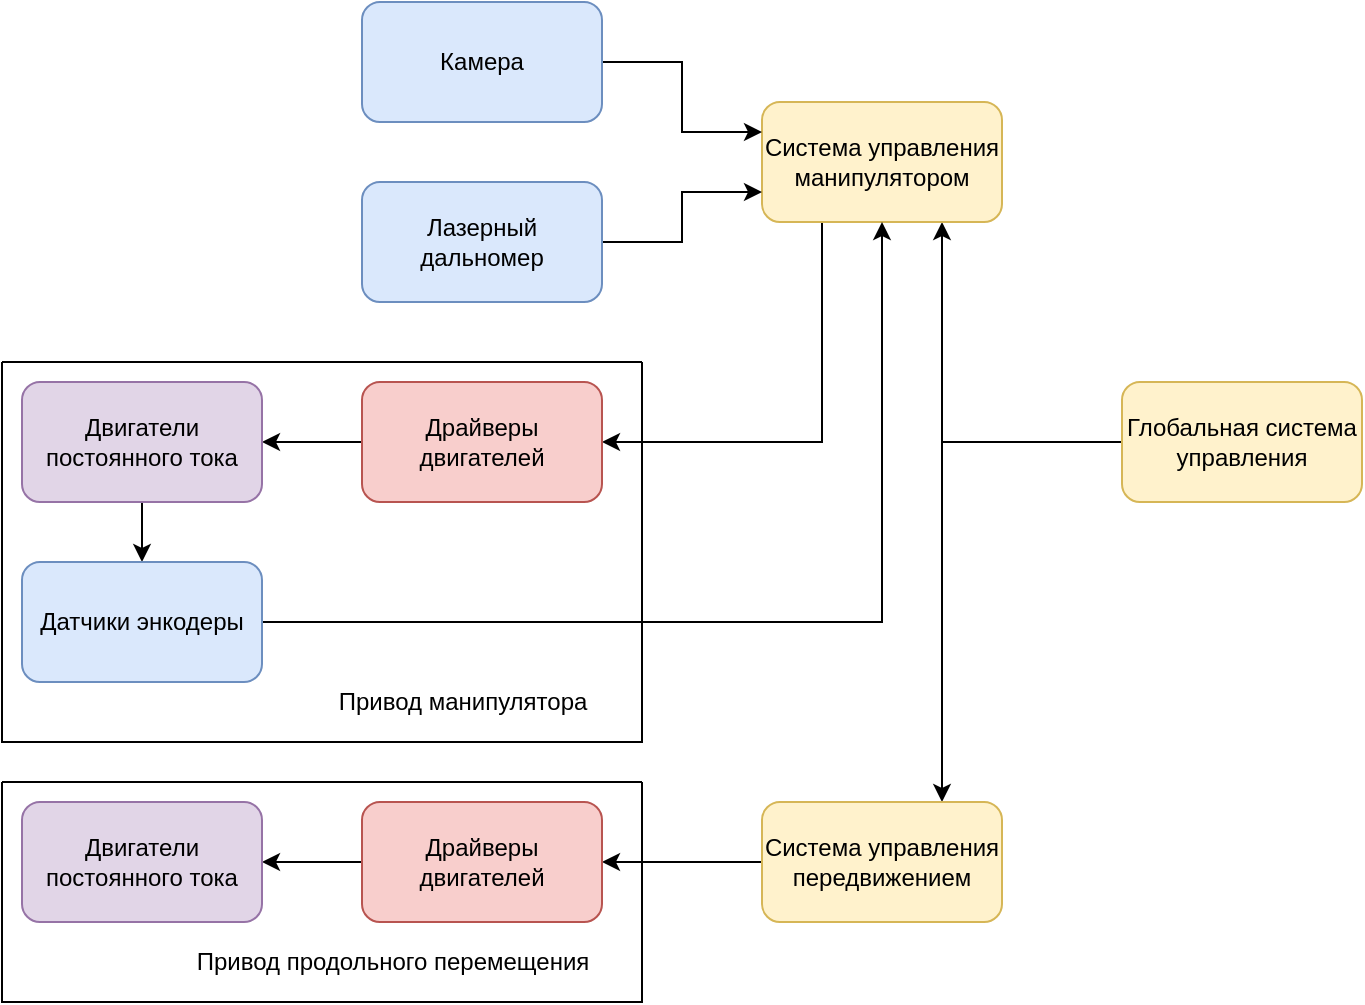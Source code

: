 <mxfile version="17.1.2" type="github">
  <diagram id="fKbLDI4m6s5YDFdav7tx" name="Page-1">
    <mxGraphModel dx="1038" dy="551" grid="1" gridSize="10" guides="1" tooltips="1" connect="1" arrows="1" fold="1" page="1" pageScale="1" pageWidth="827" pageHeight="1169" math="0" shadow="0">
      <root>
        <mxCell id="0" />
        <mxCell id="1" parent="0" />
        <mxCell id="ujUgzbwZOeXTwSPeFmDn-3" value="" style="edgeStyle=orthogonalEdgeStyle;rounded=0;orthogonalLoop=1;jettySize=auto;html=1;entryX=0.75;entryY=1;entryDx=0;entryDy=0;" parent="1" source="ujUgzbwZOeXTwSPeFmDn-1" target="ujUgzbwZOeXTwSPeFmDn-2" edge="1">
          <mxGeometry relative="1" as="geometry" />
        </mxCell>
        <mxCell id="ujUgzbwZOeXTwSPeFmDn-6" value="" style="edgeStyle=orthogonalEdgeStyle;rounded=0;orthogonalLoop=1;jettySize=auto;html=1;entryX=0.75;entryY=0;entryDx=0;entryDy=0;" parent="1" source="ujUgzbwZOeXTwSPeFmDn-1" target="ujUgzbwZOeXTwSPeFmDn-5" edge="1">
          <mxGeometry relative="1" as="geometry" />
        </mxCell>
        <mxCell id="ujUgzbwZOeXTwSPeFmDn-1" value="Глобальная система управления" style="rounded=1;whiteSpace=wrap;html=1;fillColor=#fff2cc;strokeColor=#d6b656;" parent="1" vertex="1">
          <mxGeometry x="640" y="210" width="120" height="60" as="geometry" />
        </mxCell>
        <mxCell id="tT43miHSmSe1ald3xXMh-8" style="edgeStyle=orthogonalEdgeStyle;rounded=0;orthogonalLoop=1;jettySize=auto;html=1;exitX=0.25;exitY=1;exitDx=0;exitDy=0;entryX=1;entryY=0.5;entryDx=0;entryDy=0;" edge="1" parent="1" source="ujUgzbwZOeXTwSPeFmDn-2" target="tT43miHSmSe1ald3xXMh-7">
          <mxGeometry relative="1" as="geometry" />
        </mxCell>
        <mxCell id="ujUgzbwZOeXTwSPeFmDn-2" value="Система управления манипулятором" style="whiteSpace=wrap;html=1;fillColor=#fff2cc;strokeColor=#d6b656;rounded=1;" parent="1" vertex="1">
          <mxGeometry x="460" y="70" width="120" height="60" as="geometry" />
        </mxCell>
        <mxCell id="tT43miHSmSe1ald3xXMh-20" style="edgeStyle=orthogonalEdgeStyle;rounded=0;orthogonalLoop=1;jettySize=auto;html=1;exitX=0;exitY=0.5;exitDx=0;exitDy=0;entryX=1;entryY=0.5;entryDx=0;entryDy=0;" edge="1" parent="1" source="ujUgzbwZOeXTwSPeFmDn-5" target="tT43miHSmSe1ald3xXMh-18">
          <mxGeometry relative="1" as="geometry" />
        </mxCell>
        <mxCell id="ujUgzbwZOeXTwSPeFmDn-5" value="Система управления передвижением" style="whiteSpace=wrap;html=1;fillColor=#fff2cc;strokeColor=#d6b656;rounded=1;" parent="1" vertex="1">
          <mxGeometry x="460" y="420" width="120" height="60" as="geometry" />
        </mxCell>
        <mxCell id="tT43miHSmSe1ald3xXMh-5" style="edgeStyle=orthogonalEdgeStyle;rounded=0;orthogonalLoop=1;jettySize=auto;html=1;exitX=1;exitY=0.5;exitDx=0;exitDy=0;entryX=0;entryY=0.25;entryDx=0;entryDy=0;" edge="1" parent="1" source="tT43miHSmSe1ald3xXMh-1" target="ujUgzbwZOeXTwSPeFmDn-2">
          <mxGeometry relative="1" as="geometry" />
        </mxCell>
        <mxCell id="tT43miHSmSe1ald3xXMh-1" value="Камера" style="rounded=1;whiteSpace=wrap;html=1;fillColor=#dae8fc;strokeColor=#6c8ebf;" vertex="1" parent="1">
          <mxGeometry x="260" y="20" width="120" height="60" as="geometry" />
        </mxCell>
        <mxCell id="tT43miHSmSe1ald3xXMh-6" style="edgeStyle=orthogonalEdgeStyle;rounded=0;orthogonalLoop=1;jettySize=auto;html=1;exitX=1;exitY=0.5;exitDx=0;exitDy=0;entryX=0;entryY=0.75;entryDx=0;entryDy=0;" edge="1" parent="1" source="tT43miHSmSe1ald3xXMh-2" target="ujUgzbwZOeXTwSPeFmDn-2">
          <mxGeometry relative="1" as="geometry" />
        </mxCell>
        <mxCell id="tT43miHSmSe1ald3xXMh-2" value="Лазерный дальномер" style="rounded=1;whiteSpace=wrap;html=1;fillColor=#dae8fc;strokeColor=#6c8ebf;" vertex="1" parent="1">
          <mxGeometry x="260" y="110" width="120" height="60" as="geometry" />
        </mxCell>
        <mxCell id="tT43miHSmSe1ald3xXMh-11" style="edgeStyle=orthogonalEdgeStyle;rounded=0;orthogonalLoop=1;jettySize=auto;html=1;exitX=0;exitY=0.5;exitDx=0;exitDy=0;entryX=1;entryY=0.5;entryDx=0;entryDy=0;" edge="1" parent="1" source="tT43miHSmSe1ald3xXMh-7" target="tT43miHSmSe1ald3xXMh-9">
          <mxGeometry relative="1" as="geometry" />
        </mxCell>
        <mxCell id="tT43miHSmSe1ald3xXMh-7" value="Драйверы двигателей" style="rounded=1;whiteSpace=wrap;html=1;fillColor=#f8cecc;strokeColor=#b85450;" vertex="1" parent="1">
          <mxGeometry x="260" y="210" width="120" height="60" as="geometry" />
        </mxCell>
        <mxCell id="tT43miHSmSe1ald3xXMh-13" style="edgeStyle=orthogonalEdgeStyle;rounded=0;orthogonalLoop=1;jettySize=auto;html=1;exitX=0.5;exitY=1;exitDx=0;exitDy=0;entryX=0.5;entryY=0;entryDx=0;entryDy=0;" edge="1" parent="1" source="tT43miHSmSe1ald3xXMh-9" target="tT43miHSmSe1ald3xXMh-12">
          <mxGeometry relative="1" as="geometry" />
        </mxCell>
        <mxCell id="tT43miHSmSe1ald3xXMh-9" value="Двигатели постоянного тока" style="rounded=1;whiteSpace=wrap;html=1;fillColor=#e1d5e7;strokeColor=#9673a6;" vertex="1" parent="1">
          <mxGeometry x="90" y="210" width="120" height="60" as="geometry" />
        </mxCell>
        <mxCell id="tT43miHSmSe1ald3xXMh-14" style="edgeStyle=orthogonalEdgeStyle;rounded=0;orthogonalLoop=1;jettySize=auto;html=1;exitX=1;exitY=0.5;exitDx=0;exitDy=0;entryX=0.5;entryY=1;entryDx=0;entryDy=0;" edge="1" parent="1" source="tT43miHSmSe1ald3xXMh-12" target="ujUgzbwZOeXTwSPeFmDn-2">
          <mxGeometry relative="1" as="geometry" />
        </mxCell>
        <mxCell id="tT43miHSmSe1ald3xXMh-12" value="Датчики энкодеры" style="rounded=1;whiteSpace=wrap;html=1;fillColor=#dae8fc;strokeColor=#6c8ebf;" vertex="1" parent="1">
          <mxGeometry x="90" y="300" width="120" height="60" as="geometry" />
        </mxCell>
        <mxCell id="tT43miHSmSe1ald3xXMh-15" value="" style="swimlane;startSize=0;" vertex="1" parent="1">
          <mxGeometry x="80" y="200" width="320" height="190" as="geometry">
            <mxRectangle x="80" y="200" width="50" height="40" as="alternateBounds" />
          </mxGeometry>
        </mxCell>
        <mxCell id="tT43miHSmSe1ald3xXMh-16" value="Привод манипулятора" style="text;html=1;align=center;verticalAlign=middle;resizable=0;points=[];autosize=1;strokeColor=none;fillColor=none;" vertex="1" parent="tT43miHSmSe1ald3xXMh-15">
          <mxGeometry x="160" y="160" width="140" height="20" as="geometry" />
        </mxCell>
        <mxCell id="tT43miHSmSe1ald3xXMh-21" style="edgeStyle=orthogonalEdgeStyle;rounded=0;orthogonalLoop=1;jettySize=auto;html=1;exitX=0;exitY=0.5;exitDx=0;exitDy=0;entryX=1;entryY=0.5;entryDx=0;entryDy=0;" edge="1" parent="1" source="tT43miHSmSe1ald3xXMh-18" target="tT43miHSmSe1ald3xXMh-19">
          <mxGeometry relative="1" as="geometry" />
        </mxCell>
        <mxCell id="tT43miHSmSe1ald3xXMh-18" value="Драйверы двигателей" style="rounded=1;whiteSpace=wrap;html=1;fillColor=#f8cecc;strokeColor=#b85450;" vertex="1" parent="1">
          <mxGeometry x="260" y="420" width="120" height="60" as="geometry" />
        </mxCell>
        <mxCell id="tT43miHSmSe1ald3xXMh-19" value="Двигатели постоянного тока" style="rounded=1;whiteSpace=wrap;html=1;fillColor=#e1d5e7;strokeColor=#9673a6;" vertex="1" parent="1">
          <mxGeometry x="90" y="420" width="120" height="60" as="geometry" />
        </mxCell>
        <mxCell id="tT43miHSmSe1ald3xXMh-22" value="" style="swimlane;startSize=0;" vertex="1" parent="1">
          <mxGeometry x="80" y="410" width="320" height="110" as="geometry">
            <mxRectangle x="80" y="200" width="50" height="40" as="alternateBounds" />
          </mxGeometry>
        </mxCell>
        <mxCell id="tT43miHSmSe1ald3xXMh-23" value="Привод продольного перемещения" style="text;html=1;align=center;verticalAlign=middle;resizable=0;points=[];autosize=1;strokeColor=none;fillColor=none;" vertex="1" parent="tT43miHSmSe1ald3xXMh-22">
          <mxGeometry x="90" y="80" width="210" height="20" as="geometry" />
        </mxCell>
      </root>
    </mxGraphModel>
  </diagram>
</mxfile>
